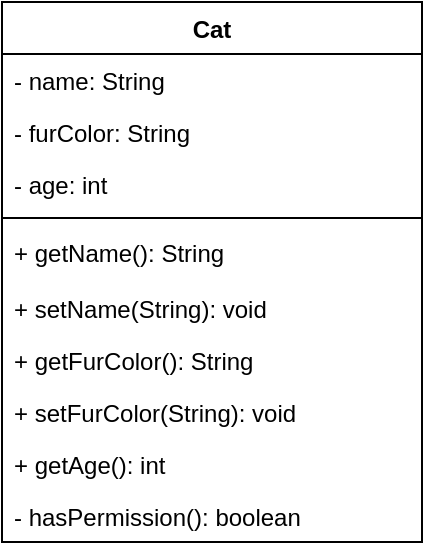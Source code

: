 <mxfile>
    <diagram id="bYln3g30RK00waNg3dri" name="Cat">
        <mxGraphModel dx="255" dy="409" grid="1" gridSize="10" guides="1" tooltips="1" connect="1" arrows="1" fold="1" page="1" pageScale="1" pageWidth="827" pageHeight="1169" math="0" shadow="0">
            <root>
                <mxCell id="0"/>
                <mxCell id="1" parent="0"/>
                <mxCell id="2" value="Cat" style="swimlane;fontStyle=1;align=center;verticalAlign=top;childLayout=stackLayout;horizontal=1;startSize=26;horizontalStack=0;resizeParent=1;resizeParentMax=0;resizeLast=0;collapsible=1;marginBottom=0;" parent="1" vertex="1">
                    <mxGeometry x="100" y="180" width="210" height="270" as="geometry"/>
                </mxCell>
                <mxCell id="3" value="- name: String" style="text;strokeColor=none;fillColor=none;align=left;verticalAlign=top;spacingLeft=4;spacingRight=4;overflow=hidden;rotatable=0;points=[[0,0.5],[1,0.5]];portConstraint=eastwest;" parent="2" vertex="1">
                    <mxGeometry y="26" width="210" height="26" as="geometry"/>
                </mxCell>
                <mxCell id="6" value="- furColor: String" style="text;strokeColor=none;fillColor=none;align=left;verticalAlign=top;spacingLeft=4;spacingRight=4;overflow=hidden;rotatable=0;points=[[0,0.5],[1,0.5]];portConstraint=eastwest;" parent="2" vertex="1">
                    <mxGeometry y="52" width="210" height="26" as="geometry"/>
                </mxCell>
                <mxCell id="7" value="- age: int" style="text;strokeColor=none;fillColor=none;align=left;verticalAlign=top;spacingLeft=4;spacingRight=4;overflow=hidden;rotatable=0;points=[[0,0.5],[1,0.5]];portConstraint=eastwest;" parent="2" vertex="1">
                    <mxGeometry y="78" width="210" height="26" as="geometry"/>
                </mxCell>
                <mxCell id="4" value="" style="line;strokeWidth=1;fillColor=none;align=left;verticalAlign=middle;spacingTop=-1;spacingLeft=3;spacingRight=3;rotatable=0;labelPosition=right;points=[];portConstraint=eastwest;" parent="2" vertex="1">
                    <mxGeometry y="104" width="210" height="8" as="geometry"/>
                </mxCell>
                <mxCell id="5" value="+ getName(): String" style="text;strokeColor=none;fillColor=none;align=left;verticalAlign=top;spacingLeft=4;spacingRight=4;overflow=hidden;rotatable=0;points=[[0,0.5],[1,0.5]];portConstraint=eastwest;" parent="2" vertex="1">
                    <mxGeometry y="112" width="210" height="28" as="geometry"/>
                </mxCell>
                <mxCell id="8" value="+ setName(String): void" style="text;strokeColor=none;fillColor=none;align=left;verticalAlign=top;spacingLeft=4;spacingRight=4;overflow=hidden;rotatable=0;points=[[0,0.5],[1,0.5]];portConstraint=eastwest;" parent="2" vertex="1">
                    <mxGeometry y="140" width="210" height="26" as="geometry"/>
                </mxCell>
                <mxCell id="9" value="+ getFurColor(): String" style="text;strokeColor=none;fillColor=none;align=left;verticalAlign=top;spacingLeft=4;spacingRight=4;overflow=hidden;rotatable=0;points=[[0,0.5],[1,0.5]];portConstraint=eastwest;" parent="2" vertex="1">
                    <mxGeometry y="166" width="210" height="26" as="geometry"/>
                </mxCell>
                <mxCell id="10" value="+ setFurColor(String): void" style="text;strokeColor=none;fillColor=none;align=left;verticalAlign=top;spacingLeft=4;spacingRight=4;overflow=hidden;rotatable=0;points=[[0,0.5],[1,0.5]];portConstraint=eastwest;" parent="2" vertex="1">
                    <mxGeometry y="192" width="210" height="26" as="geometry"/>
                </mxCell>
                <mxCell id="11" value="+ getAge(): int" style="text;strokeColor=none;fillColor=none;align=left;verticalAlign=top;spacingLeft=4;spacingRight=4;overflow=hidden;rotatable=0;points=[[0,0.5],[1,0.5]];portConstraint=eastwest;" parent="2" vertex="1">
                    <mxGeometry y="218" width="210" height="26" as="geometry"/>
                </mxCell>
                <mxCell id="12" value="- hasPermission(): boolean" style="text;strokeColor=none;fillColor=none;align=left;verticalAlign=top;spacingLeft=4;spacingRight=4;overflow=hidden;rotatable=0;points=[[0,0.5],[1,0.5]];portConstraint=eastwest;" parent="2" vertex="1">
                    <mxGeometry y="244" width="210" height="26" as="geometry"/>
                </mxCell>
            </root>
        </mxGraphModel>
    </diagram>
    <diagram name="Cat-2" id="AFReioW1348TtfKj1pg6">
        <mxGraphModel dx="264" dy="416" grid="1" gridSize="10" guides="1" tooltips="1" connect="1" arrows="1" fold="1" page="1" pageScale="1" pageWidth="827" pageHeight="1169" math="0" shadow="0">
            <root>
                <mxCell id="KcV2JOivxqhIaSpOTNtk-0"/>
                <mxCell id="KcV2JOivxqhIaSpOTNtk-1" parent="KcV2JOivxqhIaSpOTNtk-0"/>
                <mxCell id="KcV2JOivxqhIaSpOTNtk-2" value="Cat" style="swimlane;fontStyle=1;align=center;verticalAlign=top;childLayout=stackLayout;horizontal=1;startSize=26;horizontalStack=0;resizeParent=1;resizeParentMax=0;resizeLast=0;collapsible=1;marginBottom=0;" parent="KcV2JOivxqhIaSpOTNtk-1" vertex="1">
                    <mxGeometry x="100" y="180" width="210" height="192" as="geometry"/>
                </mxCell>
                <mxCell id="KcV2JOivxqhIaSpOTNtk-3" value="- name: String" style="text;strokeColor=none;fillColor=none;align=left;verticalAlign=top;spacingLeft=4;spacingRight=4;overflow=hidden;rotatable=0;points=[[0,0.5],[1,0.5]];portConstraint=eastwest;" parent="KcV2JOivxqhIaSpOTNtk-2" vertex="1">
                    <mxGeometry y="26" width="210" height="26" as="geometry"/>
                </mxCell>
                <mxCell id="KcV2JOivxqhIaSpOTNtk-4" value="- furColor: String" style="text;strokeColor=none;fillColor=none;align=left;verticalAlign=top;spacingLeft=4;spacingRight=4;overflow=hidden;rotatable=0;points=[[0,0.5],[1,0.5]];portConstraint=eastwest;" parent="KcV2JOivxqhIaSpOTNtk-2" vertex="1">
                    <mxGeometry y="52" width="210" height="26" as="geometry"/>
                </mxCell>
                <mxCell id="KcV2JOivxqhIaSpOTNtk-5" value="- age: int" style="text;strokeColor=none;fillColor=none;align=left;verticalAlign=top;spacingLeft=4;spacingRight=4;overflow=hidden;rotatable=0;points=[[0,0.5],[1,0.5]];portConstraint=eastwest;" parent="KcV2JOivxqhIaSpOTNtk-2" vertex="1">
                    <mxGeometry y="78" width="210" height="26" as="geometry"/>
                </mxCell>
                <mxCell id="KcV2JOivxqhIaSpOTNtk-6" value="" style="line;strokeWidth=1;fillColor=none;align=left;verticalAlign=middle;spacingTop=-1;spacingLeft=3;spacingRight=3;rotatable=0;labelPosition=right;points=[];portConstraint=eastwest;" parent="KcV2JOivxqhIaSpOTNtk-2" vertex="1">
                    <mxGeometry y="104" width="210" height="8" as="geometry"/>
                </mxCell>
                <mxCell id="KcV2JOivxqhIaSpOTNtk-7" value="+ getStringAttributes(String): String" style="text;strokeColor=none;fillColor=none;align=left;verticalAlign=top;spacingLeft=4;spacingRight=4;overflow=hidden;rotatable=0;points=[[0,0.5],[1,0.5]];portConstraint=eastwest;" parent="KcV2JOivxqhIaSpOTNtk-2" vertex="1">
                    <mxGeometry y="112" width="210" height="28" as="geometry"/>
                </mxCell>
                <mxCell id="KcV2JOivxqhIaSpOTNtk-9" value="+ getFurColor(): String" style="text;strokeColor=none;fillColor=none;align=left;verticalAlign=top;spacingLeft=4;spacingRight=4;overflow=hidden;rotatable=0;points=[[0,0.5],[1,0.5]];portConstraint=eastwest;" parent="KcV2JOivxqhIaSpOTNtk-2" vertex="1">
                    <mxGeometry y="140" width="210" height="26" as="geometry"/>
                </mxCell>
                <mxCell id="KcV2JOivxqhIaSpOTNtk-11" value="+ getAge(): int" style="text;strokeColor=none;fillColor=none;align=left;verticalAlign=top;spacingLeft=4;spacingRight=4;overflow=hidden;rotatable=0;points=[[0,0.5],[1,0.5]];portConstraint=eastwest;" parent="KcV2JOivxqhIaSpOTNtk-2" vertex="1">
                    <mxGeometry y="166" width="210" height="26" as="geometry"/>
                </mxCell>
            </root>
        </mxGraphModel>
    </diagram>
    <diagram name="Cat-3" id="mLTB480Vd7v2jPY71DpG">
        <mxGraphModel dx="264" dy="409" grid="1" gridSize="10" guides="1" tooltips="1" connect="1" arrows="1" fold="1" page="1" pageScale="1" pageWidth="827" pageHeight="1169" math="0" shadow="0">
            <root>
                <mxCell id="YgOMxMu7d-Fq2Dkwx8Os-0"/>
                <mxCell id="YgOMxMu7d-Fq2Dkwx8Os-1" parent="YgOMxMu7d-Fq2Dkwx8Os-0"/>
                <mxCell id="YgOMxMu7d-Fq2Dkwx8Os-2" value="Cat" style="swimlane;fontStyle=1;align=center;verticalAlign=top;childLayout=stackLayout;horizontal=1;startSize=26;horizontalStack=0;resizeParent=1;resizeParentMax=0;resizeLast=0;collapsible=1;marginBottom=0;" parent="YgOMxMu7d-Fq2Dkwx8Os-1" vertex="1">
                    <mxGeometry x="100" y="180" width="210" height="270" as="geometry"/>
                </mxCell>
                <mxCell id="YgOMxMu7d-Fq2Dkwx8Os-3" value="- name: String" style="text;strokeColor=none;fillColor=none;align=left;verticalAlign=top;spacingLeft=4;spacingRight=4;overflow=hidden;rotatable=0;points=[[0,0.5],[1,0.5]];portConstraint=eastwest;" parent="YgOMxMu7d-Fq2Dkwx8Os-2" vertex="1">
                    <mxGeometry y="26" width="210" height="26" as="geometry"/>
                </mxCell>
                <mxCell id="YgOMxMu7d-Fq2Dkwx8Os-4" value="- furColor: String" style="text;strokeColor=none;fillColor=none;align=left;verticalAlign=top;spacingLeft=4;spacingRight=4;overflow=hidden;rotatable=0;points=[[0,0.5],[1,0.5]];portConstraint=eastwest;" parent="YgOMxMu7d-Fq2Dkwx8Os-2" vertex="1">
                    <mxGeometry y="52" width="210" height="26" as="geometry"/>
                </mxCell>
                <mxCell id="YgOMxMu7d-Fq2Dkwx8Os-5" value="- age: int" style="text;strokeColor=none;fillColor=none;align=left;verticalAlign=top;spacingLeft=4;spacingRight=4;overflow=hidden;rotatable=0;points=[[0,0.5],[1,0.5]];portConstraint=eastwest;" parent="YgOMxMu7d-Fq2Dkwx8Os-2" vertex="1">
                    <mxGeometry y="78" width="210" height="26" as="geometry"/>
                </mxCell>
                <mxCell id="YgOMxMu7d-Fq2Dkwx8Os-10" value="- isFemale: boolean" style="text;strokeColor=none;fillColor=none;align=left;verticalAlign=top;spacingLeft=4;spacingRight=4;overflow=hidden;rotatable=0;points=[[0,0.5],[1,0.5]];portConstraint=eastwest;" parent="YgOMxMu7d-Fq2Dkwx8Os-2" vertex="1">
                    <mxGeometry y="104" width="210" height="26" as="geometry"/>
                </mxCell>
                <mxCell id="nx08GR9ibwPFNyrMOn0Q-0" value="- counter: int" style="text;strokeColor=none;fillColor=none;align=left;verticalAlign=top;spacingLeft=4;spacingRight=4;overflow=hidden;rotatable=0;points=[[0,0.5],[1,0.5]];portConstraint=eastwest;" vertex="1" parent="YgOMxMu7d-Fq2Dkwx8Os-2">
                    <mxGeometry y="130" width="210" height="26" as="geometry"/>
                </mxCell>
                <mxCell id="YgOMxMu7d-Fq2Dkwx8Os-6" value="" style="line;strokeWidth=1;fillColor=none;align=left;verticalAlign=middle;spacingTop=-1;spacingLeft=3;spacingRight=3;rotatable=0;labelPosition=right;points=[];portConstraint=eastwest;" parent="YgOMxMu7d-Fq2Dkwx8Os-2" vertex="1">
                    <mxGeometry y="156" width="210" height="8" as="geometry"/>
                </mxCell>
                <mxCell id="YgOMxMu7d-Fq2Dkwx8Os-7" value="+ getStringAttributes(String): String" style="text;strokeColor=none;fillColor=none;align=left;verticalAlign=top;spacingLeft=4;spacingRight=4;overflow=hidden;rotatable=0;points=[[0,0.5],[1,0.5]];portConstraint=eastwest;" parent="YgOMxMu7d-Fq2Dkwx8Os-2" vertex="1">
                    <mxGeometry y="164" width="210" height="28" as="geometry"/>
                </mxCell>
                <mxCell id="YgOMxMu7d-Fq2Dkwx8Os-9" value="+ getAge(): String" style="text;strokeColor=none;fillColor=none;align=left;verticalAlign=top;spacingLeft=4;spacingRight=4;overflow=hidden;rotatable=0;points=[[0,0.5],[1,0.5]];portConstraint=eastwest;" parent="YgOMxMu7d-Fq2Dkwx8Os-2" vertex="1">
                    <mxGeometry y="192" width="210" height="26" as="geometry"/>
                </mxCell>
                <mxCell id="JK37cmaaMkGsExVPYvio-0" value="- checkCompliance(): String" style="text;strokeColor=none;fillColor=none;align=left;verticalAlign=top;spacingLeft=4;spacingRight=4;overflow=hidden;rotatable=0;points=[[0,0.5],[1,0.5]];portConstraint=eastwest;" parent="YgOMxMu7d-Fq2Dkwx8Os-2" vertex="1">
                    <mxGeometry y="218" width="210" height="26" as="geometry"/>
                </mxCell>
                <mxCell id="JK37cmaaMkGsExVPYvio-2" value="+ getAge(): String" style="text;strokeColor=none;fillColor=none;align=left;verticalAlign=top;spacingLeft=4;spacingRight=4;overflow=hidden;rotatable=0;points=[[0,0.5],[1,0.5]];portConstraint=eastwest;" parent="YgOMxMu7d-Fq2Dkwx8Os-2" vertex="1">
                    <mxGeometry y="244" width="210" height="26" as="geometry"/>
                </mxCell>
            </root>
        </mxGraphModel>
    </diagram>
</mxfile>